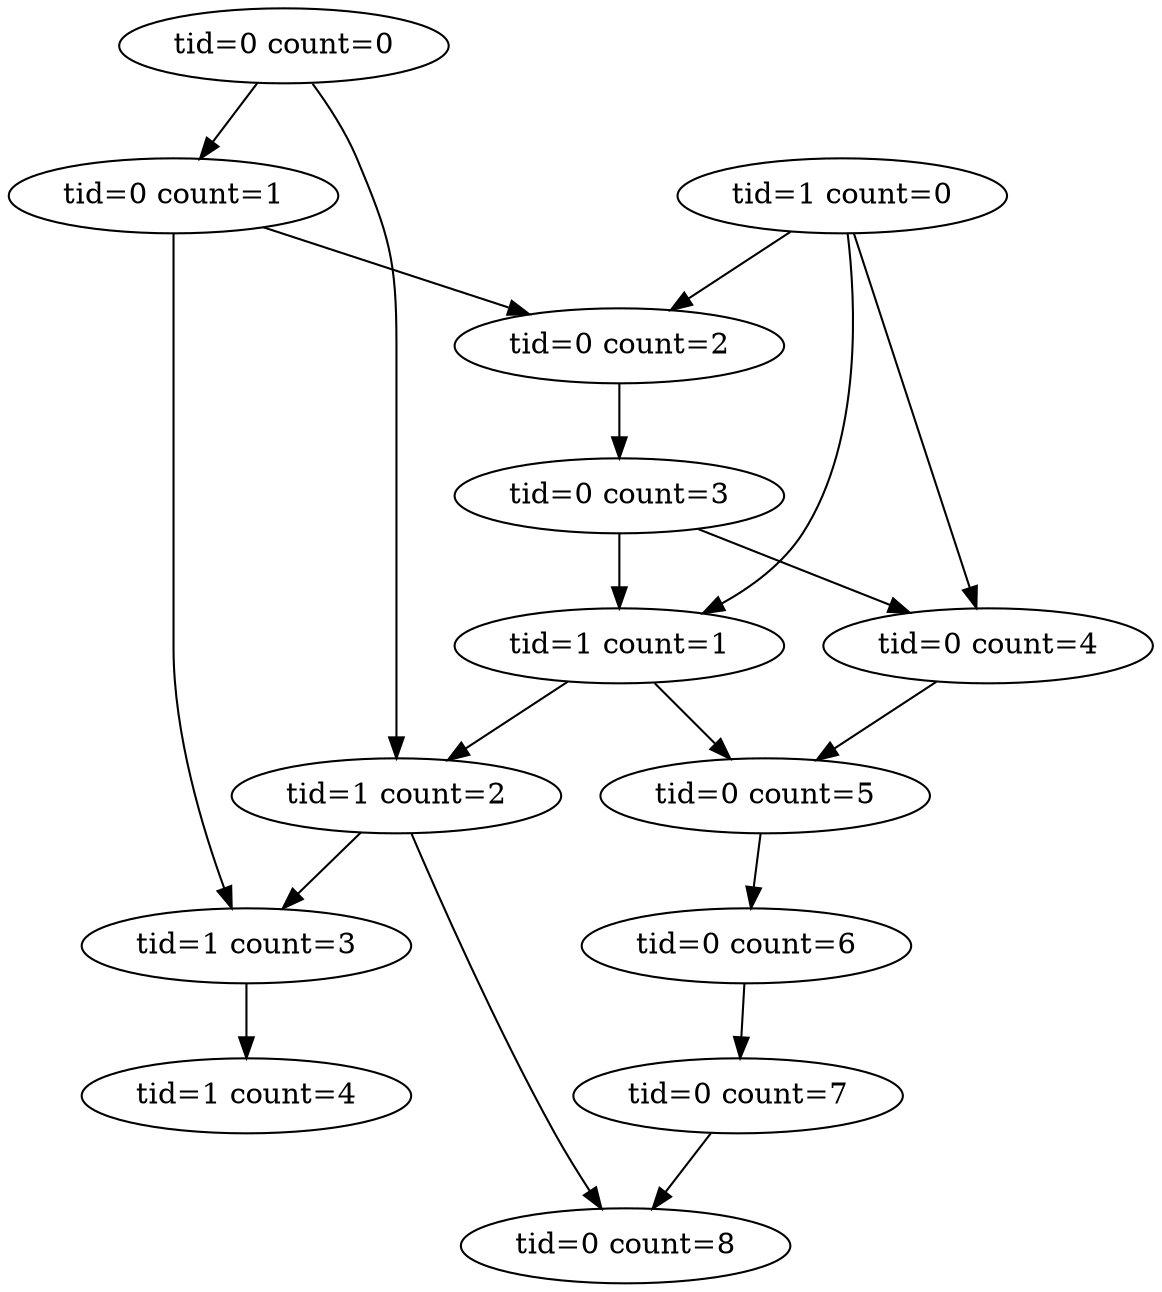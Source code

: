 digraph G {
0 [count=0, is_write=0, label="tid=0 count=0", start_addr=0, tid=0];
1 [count=1, is_write=0, label="tid=0 count=1", start_addr=0, tid=0];
2 [count=2, is_write=0, label="tid=0 count=2", start_addr=0, tid=0];
3 [count=3, is_write=0, label="tid=0 count=3", start_addr=0, tid=0];
4 [count=4, is_write=0, label="tid=0 count=4", start_addr=0, tid=0];
5 [count=5, is_write=0, label="tid=0 count=5", start_addr=0, tid=0];
6 [count=6, is_write=0, label="tid=0 count=6", start_addr=0, tid=0];
7 [count=7, is_write=0, label="tid=0 count=7", start_addr=0, tid=0];
8 [count=8, is_write=0, label="tid=0 count=8", start_addr=0, tid=0];
10 [count=0, is_write=0, label="tid=1 count=0", start_addr=0, tid=1];
11 [count=1, is_write=0, label="tid=1 count=1", start_addr=0, tid=1];
12 [count=2, is_write=0, label="tid=1 count=2", start_addr=0, tid=1];
13 [count=3, is_write=0, label="tid=1 count=3", start_addr=0, tid=1];
14 [count=4, is_write=0, label="tid=1 count=4", start_addr=0, tid=1];
0->1 ;
1->2 ;
2->3 ;
3->4 ;
4->5 ;
5->6 ;
6->7 ;
7->8 ;
10->11 ;
11->12 ;
12->13 ;
13->14 ;
0->12 ;
1->13 ;
3->11 ;
10->4 ;
10->2 ;
11->5 ;
12->8 ;
}

